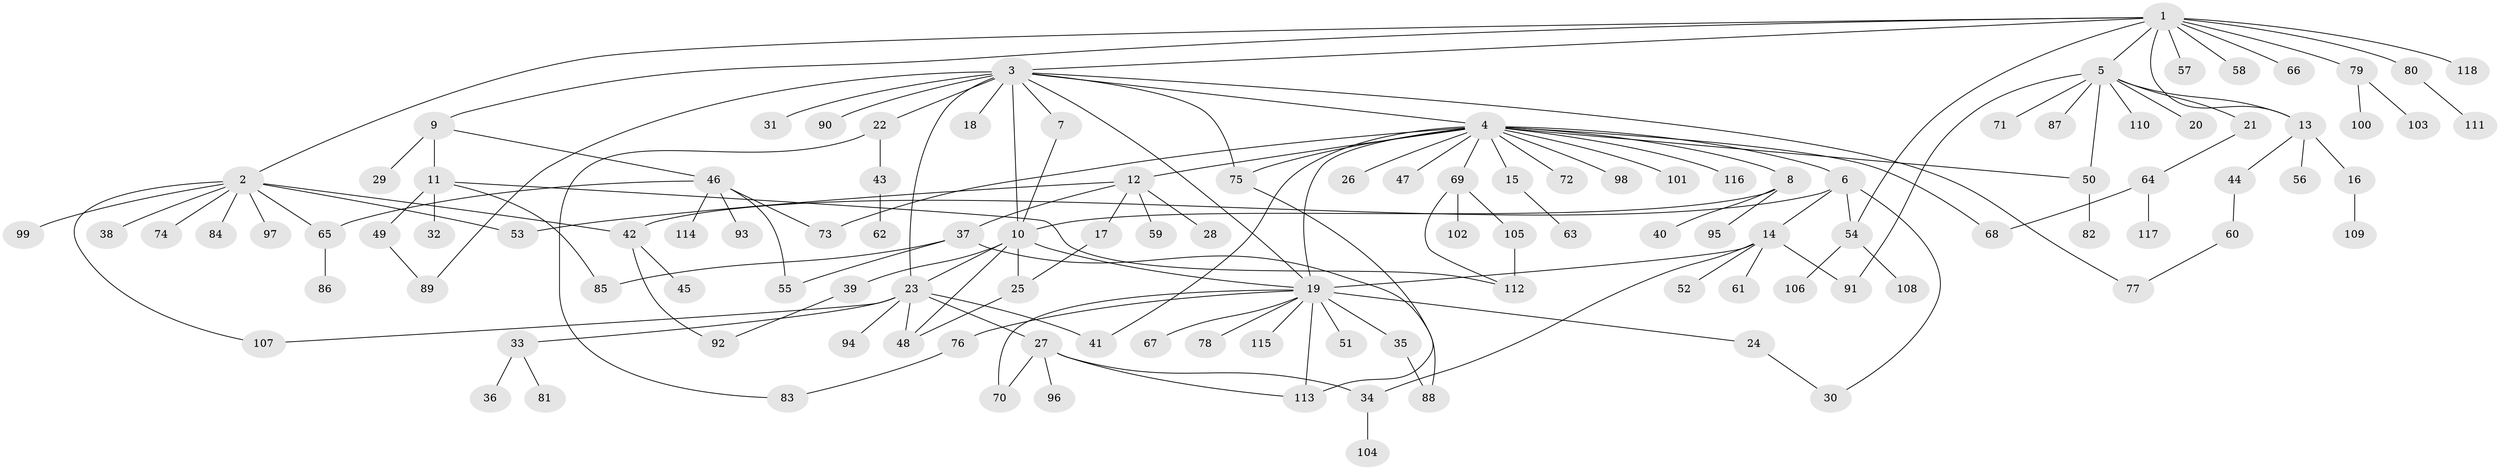 // coarse degree distribution, {11: 0.022727272727272728, 12: 0.022727272727272728, 17: 0.011363636363636364, 5: 0.03409090909090909, 4: 0.056818181818181816, 6: 0.03409090909090909, 1: 0.5227272727272727, 2: 0.2159090909090909, 13: 0.011363636363636364, 3: 0.056818181818181816, 8: 0.011363636363636364}
// Generated by graph-tools (version 1.1) at 2025/23/03/03/25 07:23:49]
// undirected, 118 vertices, 152 edges
graph export_dot {
graph [start="1"]
  node [color=gray90,style=filled];
  1;
  2;
  3;
  4;
  5;
  6;
  7;
  8;
  9;
  10;
  11;
  12;
  13;
  14;
  15;
  16;
  17;
  18;
  19;
  20;
  21;
  22;
  23;
  24;
  25;
  26;
  27;
  28;
  29;
  30;
  31;
  32;
  33;
  34;
  35;
  36;
  37;
  38;
  39;
  40;
  41;
  42;
  43;
  44;
  45;
  46;
  47;
  48;
  49;
  50;
  51;
  52;
  53;
  54;
  55;
  56;
  57;
  58;
  59;
  60;
  61;
  62;
  63;
  64;
  65;
  66;
  67;
  68;
  69;
  70;
  71;
  72;
  73;
  74;
  75;
  76;
  77;
  78;
  79;
  80;
  81;
  82;
  83;
  84;
  85;
  86;
  87;
  88;
  89;
  90;
  91;
  92;
  93;
  94;
  95;
  96;
  97;
  98;
  99;
  100;
  101;
  102;
  103;
  104;
  105;
  106;
  107;
  108;
  109;
  110;
  111;
  112;
  113;
  114;
  115;
  116;
  117;
  118;
  1 -- 2;
  1 -- 3;
  1 -- 5;
  1 -- 9;
  1 -- 13;
  1 -- 54;
  1 -- 57;
  1 -- 58;
  1 -- 66;
  1 -- 79;
  1 -- 80;
  1 -- 118;
  2 -- 38;
  2 -- 42;
  2 -- 53;
  2 -- 65;
  2 -- 74;
  2 -- 84;
  2 -- 97;
  2 -- 99;
  2 -- 107;
  3 -- 4;
  3 -- 7;
  3 -- 10;
  3 -- 18;
  3 -- 19;
  3 -- 22;
  3 -- 23;
  3 -- 31;
  3 -- 75;
  3 -- 77;
  3 -- 89;
  3 -- 90;
  4 -- 6;
  4 -- 8;
  4 -- 12;
  4 -- 15;
  4 -- 19;
  4 -- 26;
  4 -- 41;
  4 -- 47;
  4 -- 50;
  4 -- 68;
  4 -- 69;
  4 -- 72;
  4 -- 73;
  4 -- 75;
  4 -- 98;
  4 -- 101;
  4 -- 116;
  5 -- 13;
  5 -- 20;
  5 -- 21;
  5 -- 50;
  5 -- 71;
  5 -- 87;
  5 -- 91;
  5 -- 110;
  6 -- 14;
  6 -- 30;
  6 -- 42;
  6 -- 54;
  7 -- 10;
  8 -- 10;
  8 -- 40;
  8 -- 95;
  9 -- 11;
  9 -- 29;
  9 -- 46;
  10 -- 19;
  10 -- 23;
  10 -- 25;
  10 -- 39;
  10 -- 48;
  11 -- 32;
  11 -- 49;
  11 -- 85;
  11 -- 112;
  12 -- 17;
  12 -- 28;
  12 -- 37;
  12 -- 53;
  12 -- 59;
  13 -- 16;
  13 -- 44;
  13 -- 56;
  14 -- 19;
  14 -- 34;
  14 -- 52;
  14 -- 61;
  14 -- 91;
  15 -- 63;
  16 -- 109;
  17 -- 25;
  19 -- 24;
  19 -- 35;
  19 -- 51;
  19 -- 67;
  19 -- 70;
  19 -- 76;
  19 -- 78;
  19 -- 113;
  19 -- 115;
  21 -- 64;
  22 -- 43;
  22 -- 83;
  23 -- 27;
  23 -- 33;
  23 -- 41;
  23 -- 48;
  23 -- 94;
  23 -- 107;
  24 -- 30;
  25 -- 48;
  27 -- 34;
  27 -- 70;
  27 -- 96;
  27 -- 113;
  33 -- 36;
  33 -- 81;
  34 -- 104;
  35 -- 88;
  37 -- 55;
  37 -- 85;
  37 -- 88;
  39 -- 92;
  42 -- 45;
  42 -- 92;
  43 -- 62;
  44 -- 60;
  46 -- 55;
  46 -- 65;
  46 -- 73;
  46 -- 93;
  46 -- 114;
  49 -- 89;
  50 -- 82;
  54 -- 106;
  54 -- 108;
  60 -- 77;
  64 -- 68;
  64 -- 117;
  65 -- 86;
  69 -- 102;
  69 -- 105;
  69 -- 112;
  75 -- 113;
  76 -- 83;
  79 -- 100;
  79 -- 103;
  80 -- 111;
  105 -- 112;
}

